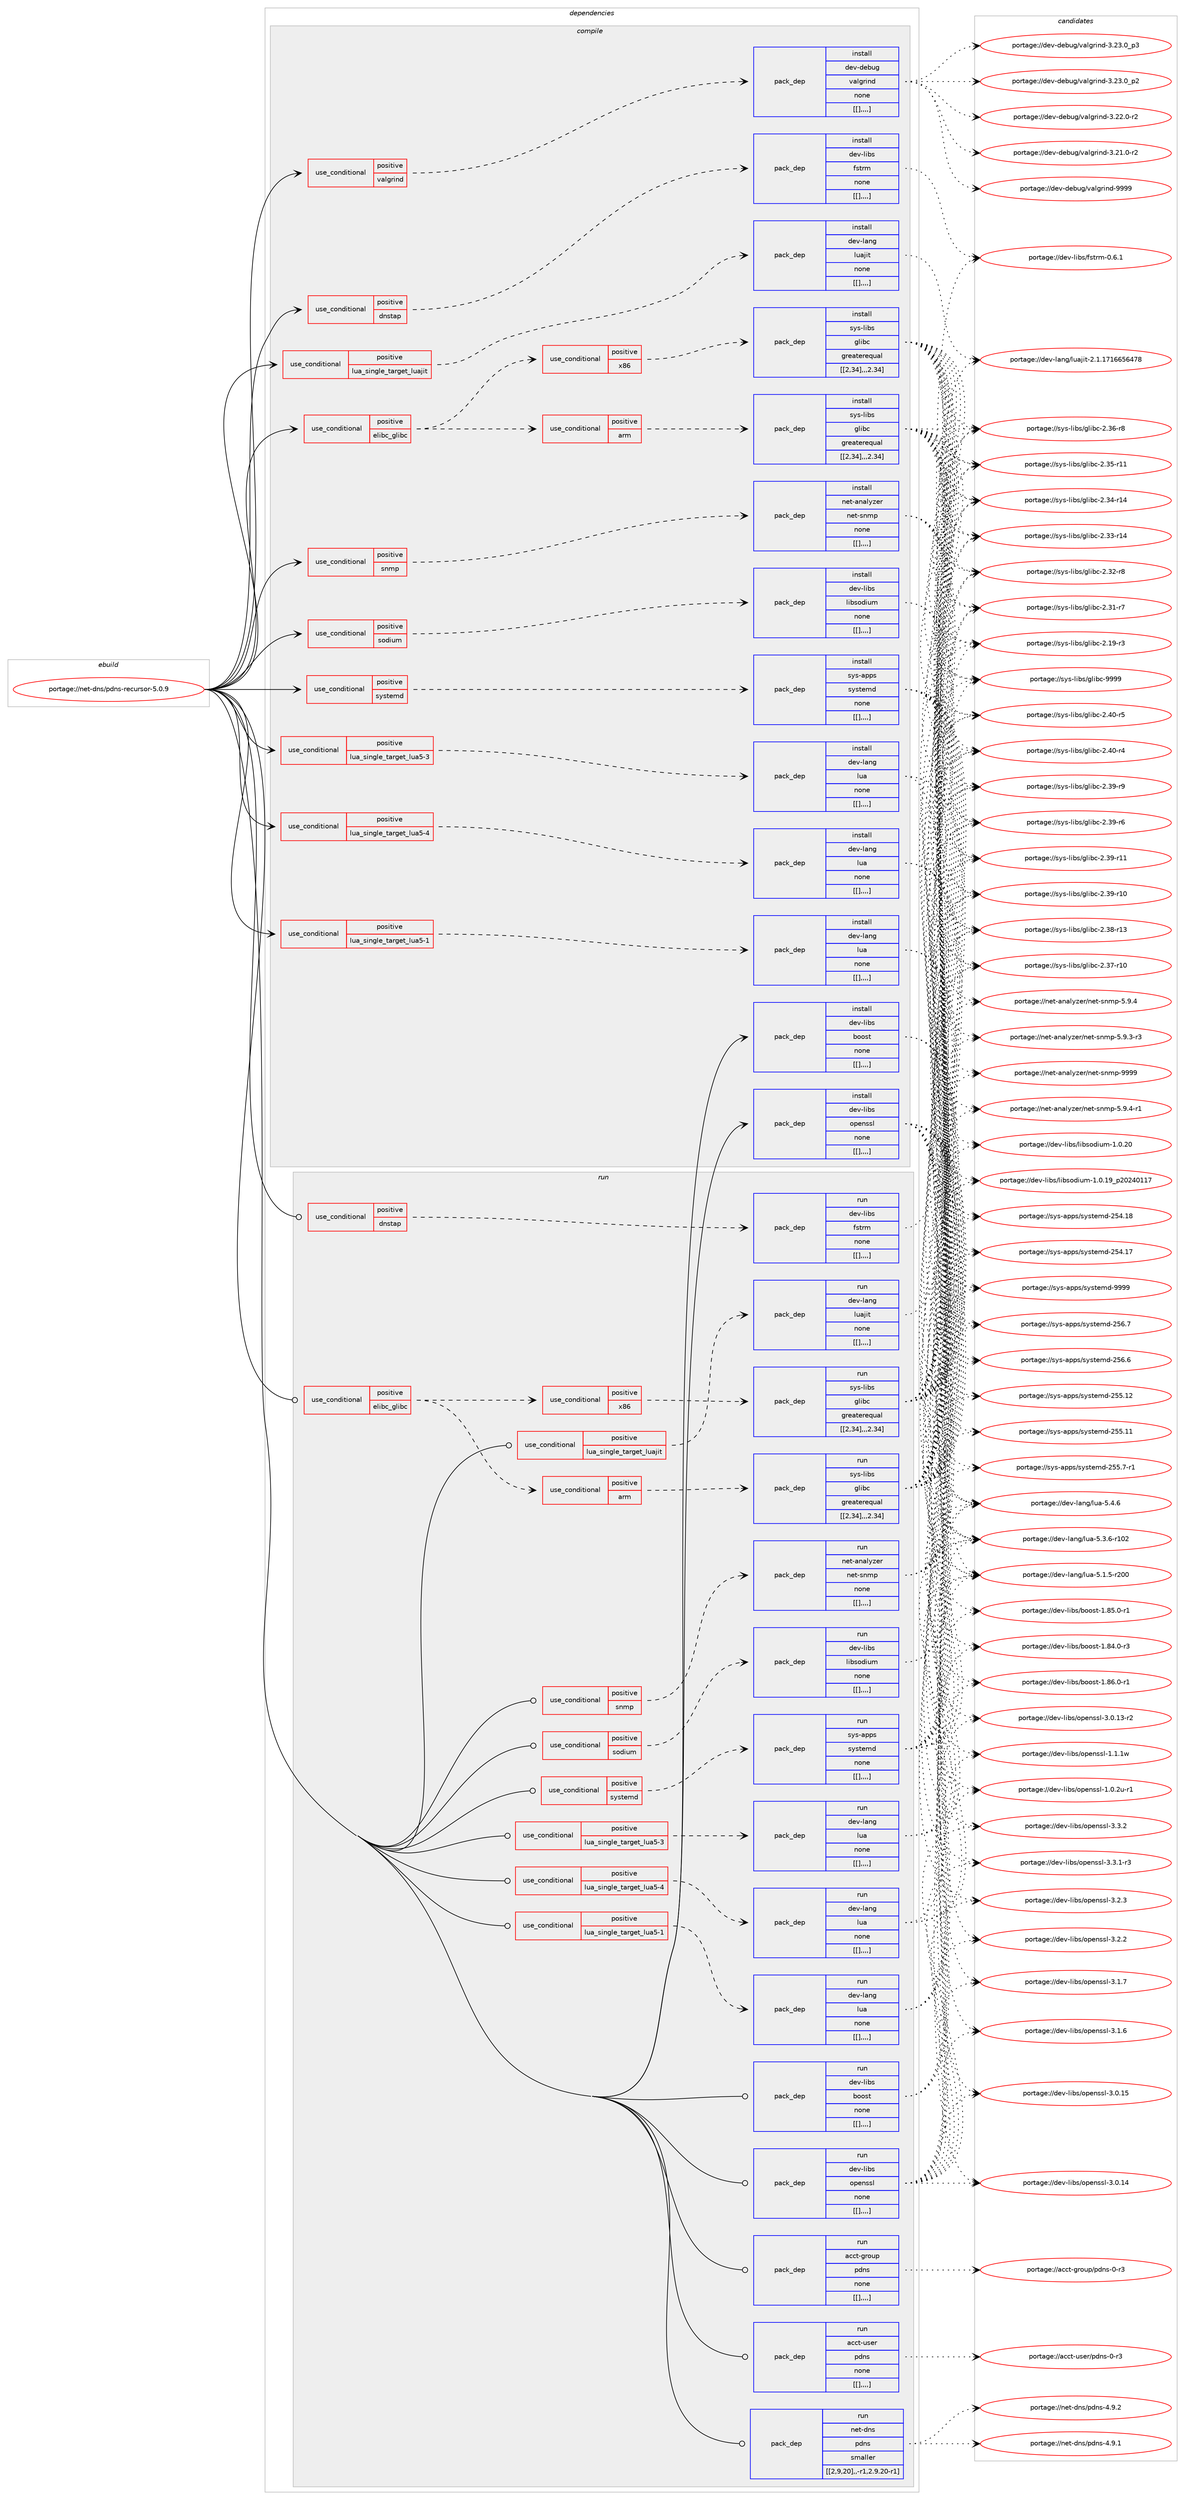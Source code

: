 digraph prolog {

# *************
# Graph options
# *************

newrank=true;
concentrate=true;
compound=true;
graph [rankdir=LR,fontname=Helvetica,fontsize=10,ranksep=1.5];#, ranksep=2.5, nodesep=0.2];
edge  [arrowhead=vee];
node  [fontname=Helvetica,fontsize=10];

# **********
# The ebuild
# **********

subgraph cluster_leftcol {
color=gray;
label=<<i>ebuild</i>>;
id [label="portage://net-dns/pdns-recursor-5.0.9", color=red, width=4, href="../net-dns/pdns-recursor-5.0.9.svg"];
}

# ****************
# The dependencies
# ****************

subgraph cluster_midcol {
color=gray;
label=<<i>dependencies</i>>;
subgraph cluster_compile {
fillcolor="#eeeeee";
style=filled;
label=<<i>compile</i>>;
subgraph cond96231 {
dependency369402 [label=<<TABLE BORDER="0" CELLBORDER="1" CELLSPACING="0" CELLPADDING="4"><TR><TD ROWSPAN="3" CELLPADDING="10">use_conditional</TD></TR><TR><TD>positive</TD></TR><TR><TD>dnstap</TD></TR></TABLE>>, shape=none, color=red];
subgraph pack270295 {
dependency369404 [label=<<TABLE BORDER="0" CELLBORDER="1" CELLSPACING="0" CELLPADDING="4" WIDTH="220"><TR><TD ROWSPAN="6" CELLPADDING="30">pack_dep</TD></TR><TR><TD WIDTH="110">install</TD></TR><TR><TD>dev-libs</TD></TR><TR><TD>fstrm</TD></TR><TR><TD>none</TD></TR><TR><TD>[[],,,,]</TD></TR></TABLE>>, shape=none, color=blue];
}
dependency369402:e -> dependency369404:w [weight=20,style="dashed",arrowhead="vee"];
}
id:e -> dependency369402:w [weight=20,style="solid",arrowhead="vee"];
subgraph cond96244 {
dependency369411 [label=<<TABLE BORDER="0" CELLBORDER="1" CELLSPACING="0" CELLPADDING="4"><TR><TD ROWSPAN="3" CELLPADDING="10">use_conditional</TD></TR><TR><TD>positive</TD></TR><TR><TD>elibc_glibc</TD></TR></TABLE>>, shape=none, color=red];
subgraph cond96245 {
dependency369415 [label=<<TABLE BORDER="0" CELLBORDER="1" CELLSPACING="0" CELLPADDING="4"><TR><TD ROWSPAN="3" CELLPADDING="10">use_conditional</TD></TR><TR><TD>positive</TD></TR><TR><TD>arm</TD></TR></TABLE>>, shape=none, color=red];
subgraph pack270330 {
dependency369469 [label=<<TABLE BORDER="0" CELLBORDER="1" CELLSPACING="0" CELLPADDING="4" WIDTH="220"><TR><TD ROWSPAN="6" CELLPADDING="30">pack_dep</TD></TR><TR><TD WIDTH="110">install</TD></TR><TR><TD>sys-libs</TD></TR><TR><TD>glibc</TD></TR><TR><TD>greaterequal</TD></TR><TR><TD>[[2,34],,,2.34]</TD></TR></TABLE>>, shape=none, color=blue];
}
dependency369415:e -> dependency369469:w [weight=20,style="dashed",arrowhead="vee"];
}
dependency369411:e -> dependency369415:w [weight=20,style="dashed",arrowhead="vee"];
subgraph cond96280 {
dependency369523 [label=<<TABLE BORDER="0" CELLBORDER="1" CELLSPACING="0" CELLPADDING="4"><TR><TD ROWSPAN="3" CELLPADDING="10">use_conditional</TD></TR><TR><TD>positive</TD></TR><TR><TD>x86</TD></TR></TABLE>>, shape=none, color=red];
subgraph pack270362 {
dependency369526 [label=<<TABLE BORDER="0" CELLBORDER="1" CELLSPACING="0" CELLPADDING="4" WIDTH="220"><TR><TD ROWSPAN="6" CELLPADDING="30">pack_dep</TD></TR><TR><TD WIDTH="110">install</TD></TR><TR><TD>sys-libs</TD></TR><TR><TD>glibc</TD></TR><TR><TD>greaterequal</TD></TR><TR><TD>[[2,34],,,2.34]</TD></TR></TABLE>>, shape=none, color=blue];
}
dependency369523:e -> dependency369526:w [weight=20,style="dashed",arrowhead="vee"];
}
dependency369411:e -> dependency369523:w [weight=20,style="dashed",arrowhead="vee"];
}
id:e -> dependency369411:w [weight=20,style="solid",arrowhead="vee"];
subgraph cond96295 {
dependency369535 [label=<<TABLE BORDER="0" CELLBORDER="1" CELLSPACING="0" CELLPADDING="4"><TR><TD ROWSPAN="3" CELLPADDING="10">use_conditional</TD></TR><TR><TD>positive</TD></TR><TR><TD>lua_single_target_lua5-1</TD></TR></TABLE>>, shape=none, color=red];
subgraph pack270384 {
dependency369607 [label=<<TABLE BORDER="0" CELLBORDER="1" CELLSPACING="0" CELLPADDING="4" WIDTH="220"><TR><TD ROWSPAN="6" CELLPADDING="30">pack_dep</TD></TR><TR><TD WIDTH="110">install</TD></TR><TR><TD>dev-lang</TD></TR><TR><TD>lua</TD></TR><TR><TD>none</TD></TR><TR><TD>[[],,,,]</TD></TR></TABLE>>, shape=none, color=blue];
}
dependency369535:e -> dependency369607:w [weight=20,style="dashed",arrowhead="vee"];
}
id:e -> dependency369535:w [weight=20,style="solid",arrowhead="vee"];
subgraph cond96322 {
dependency369616 [label=<<TABLE BORDER="0" CELLBORDER="1" CELLSPACING="0" CELLPADDING="4"><TR><TD ROWSPAN="3" CELLPADDING="10">use_conditional</TD></TR><TR><TD>positive</TD></TR><TR><TD>lua_single_target_lua5-3</TD></TR></TABLE>>, shape=none, color=red];
subgraph pack270455 {
dependency369731 [label=<<TABLE BORDER="0" CELLBORDER="1" CELLSPACING="0" CELLPADDING="4" WIDTH="220"><TR><TD ROWSPAN="6" CELLPADDING="30">pack_dep</TD></TR><TR><TD WIDTH="110">install</TD></TR><TR><TD>dev-lang</TD></TR><TR><TD>lua</TD></TR><TR><TD>none</TD></TR><TR><TD>[[],,,,]</TD></TR></TABLE>>, shape=none, color=blue];
}
dependency369616:e -> dependency369731:w [weight=20,style="dashed",arrowhead="vee"];
}
id:e -> dependency369616:w [weight=20,style="solid",arrowhead="vee"];
subgraph cond96371 {
dependency369806 [label=<<TABLE BORDER="0" CELLBORDER="1" CELLSPACING="0" CELLPADDING="4"><TR><TD ROWSPAN="3" CELLPADDING="10">use_conditional</TD></TR><TR><TD>positive</TD></TR><TR><TD>lua_single_target_lua5-4</TD></TR></TABLE>>, shape=none, color=red];
subgraph pack270632 {
dependency369984 [label=<<TABLE BORDER="0" CELLBORDER="1" CELLSPACING="0" CELLPADDING="4" WIDTH="220"><TR><TD ROWSPAN="6" CELLPADDING="30">pack_dep</TD></TR><TR><TD WIDTH="110">install</TD></TR><TR><TD>dev-lang</TD></TR><TR><TD>lua</TD></TR><TR><TD>none</TD></TR><TR><TD>[[],,,,]</TD></TR></TABLE>>, shape=none, color=blue];
}
dependency369806:e -> dependency369984:w [weight=20,style="dashed",arrowhead="vee"];
}
id:e -> dependency369806:w [weight=20,style="solid",arrowhead="vee"];
subgraph cond96473 {
dependency370059 [label=<<TABLE BORDER="0" CELLBORDER="1" CELLSPACING="0" CELLPADDING="4"><TR><TD ROWSPAN="3" CELLPADDING="10">use_conditional</TD></TR><TR><TD>positive</TD></TR><TR><TD>lua_single_target_luajit</TD></TR></TABLE>>, shape=none, color=red];
subgraph pack270689 {
dependency370085 [label=<<TABLE BORDER="0" CELLBORDER="1" CELLSPACING="0" CELLPADDING="4" WIDTH="220"><TR><TD ROWSPAN="6" CELLPADDING="30">pack_dep</TD></TR><TR><TD WIDTH="110">install</TD></TR><TR><TD>dev-lang</TD></TR><TR><TD>luajit</TD></TR><TR><TD>none</TD></TR><TR><TD>[[],,,,]</TD></TR></TABLE>>, shape=none, color=blue];
}
dependency370059:e -> dependency370085:w [weight=20,style="dashed",arrowhead="vee"];
}
id:e -> dependency370059:w [weight=20,style="solid",arrowhead="vee"];
subgraph cond96516 {
dependency370178 [label=<<TABLE BORDER="0" CELLBORDER="1" CELLSPACING="0" CELLPADDING="4"><TR><TD ROWSPAN="3" CELLPADDING="10">use_conditional</TD></TR><TR><TD>positive</TD></TR><TR><TD>snmp</TD></TR></TABLE>>, shape=none, color=red];
subgraph pack270816 {
dependency370290 [label=<<TABLE BORDER="0" CELLBORDER="1" CELLSPACING="0" CELLPADDING="4" WIDTH="220"><TR><TD ROWSPAN="6" CELLPADDING="30">pack_dep</TD></TR><TR><TD WIDTH="110">install</TD></TR><TR><TD>net-analyzer</TD></TR><TR><TD>net-snmp</TD></TR><TR><TD>none</TD></TR><TR><TD>[[],,,,]</TD></TR></TABLE>>, shape=none, color=blue];
}
dependency370178:e -> dependency370290:w [weight=20,style="dashed",arrowhead="vee"];
}
id:e -> dependency370178:w [weight=20,style="solid",arrowhead="vee"];
subgraph cond96609 {
dependency370318 [label=<<TABLE BORDER="0" CELLBORDER="1" CELLSPACING="0" CELLPADDING="4"><TR><TD ROWSPAN="3" CELLPADDING="10">use_conditional</TD></TR><TR><TD>positive</TD></TR><TR><TD>sodium</TD></TR></TABLE>>, shape=none, color=red];
subgraph pack270848 {
dependency370486 [label=<<TABLE BORDER="0" CELLBORDER="1" CELLSPACING="0" CELLPADDING="4" WIDTH="220"><TR><TD ROWSPAN="6" CELLPADDING="30">pack_dep</TD></TR><TR><TD WIDTH="110">install</TD></TR><TR><TD>dev-libs</TD></TR><TR><TD>libsodium</TD></TR><TR><TD>none</TD></TR><TR><TD>[[],,,,]</TD></TR></TABLE>>, shape=none, color=blue];
}
dependency370318:e -> dependency370486:w [weight=20,style="dashed",arrowhead="vee"];
}
id:e -> dependency370318:w [weight=20,style="solid",arrowhead="vee"];
subgraph cond96688 {
dependency370514 [label=<<TABLE BORDER="0" CELLBORDER="1" CELLSPACING="0" CELLPADDING="4"><TR><TD ROWSPAN="3" CELLPADDING="10">use_conditional</TD></TR><TR><TD>positive</TD></TR><TR><TD>systemd</TD></TR></TABLE>>, shape=none, color=red];
subgraph pack270957 {
dependency370564 [label=<<TABLE BORDER="0" CELLBORDER="1" CELLSPACING="0" CELLPADDING="4" WIDTH="220"><TR><TD ROWSPAN="6" CELLPADDING="30">pack_dep</TD></TR><TR><TD WIDTH="110">install</TD></TR><TR><TD>sys-apps</TD></TR><TR><TD>systemd</TD></TR><TR><TD>none</TD></TR><TR><TD>[[],,,,]</TD></TR></TABLE>>, shape=none, color=blue];
}
dependency370514:e -> dependency370564:w [weight=20,style="dashed",arrowhead="vee"];
}
id:e -> dependency370514:w [weight=20,style="solid",arrowhead="vee"];
subgraph cond96712 {
dependency370572 [label=<<TABLE BORDER="0" CELLBORDER="1" CELLSPACING="0" CELLPADDING="4"><TR><TD ROWSPAN="3" CELLPADDING="10">use_conditional</TD></TR><TR><TD>positive</TD></TR><TR><TD>valgrind</TD></TR></TABLE>>, shape=none, color=red];
subgraph pack270998 {
dependency370661 [label=<<TABLE BORDER="0" CELLBORDER="1" CELLSPACING="0" CELLPADDING="4" WIDTH="220"><TR><TD ROWSPAN="6" CELLPADDING="30">pack_dep</TD></TR><TR><TD WIDTH="110">install</TD></TR><TR><TD>dev-debug</TD></TR><TR><TD>valgrind</TD></TR><TR><TD>none</TD></TR><TR><TD>[[],,,,]</TD></TR></TABLE>>, shape=none, color=blue];
}
dependency370572:e -> dependency370661:w [weight=20,style="dashed",arrowhead="vee"];
}
id:e -> dependency370572:w [weight=20,style="solid",arrowhead="vee"];
subgraph pack271049 {
dependency370823 [label=<<TABLE BORDER="0" CELLBORDER="1" CELLSPACING="0" CELLPADDING="4" WIDTH="220"><TR><TD ROWSPAN="6" CELLPADDING="30">pack_dep</TD></TR><TR><TD WIDTH="110">install</TD></TR><TR><TD>dev-libs</TD></TR><TR><TD>boost</TD></TR><TR><TD>none</TD></TR><TR><TD>[[],,,,]</TD></TR></TABLE>>, shape=none, color=blue];
}
id:e -> dependency370823:w [weight=20,style="solid",arrowhead="vee"];
subgraph pack271134 {
dependency370871 [label=<<TABLE BORDER="0" CELLBORDER="1" CELLSPACING="0" CELLPADDING="4" WIDTH="220"><TR><TD ROWSPAN="6" CELLPADDING="30">pack_dep</TD></TR><TR><TD WIDTH="110">install</TD></TR><TR><TD>dev-libs</TD></TR><TR><TD>openssl</TD></TR><TR><TD>none</TD></TR><TR><TD>[[],,,,]</TD></TR></TABLE>>, shape=none, color=blue];
}
id:e -> dependency370871:w [weight=20,style="solid",arrowhead="vee"];
}
subgraph cluster_compileandrun {
fillcolor="#eeeeee";
style=filled;
label=<<i>compile and run</i>>;
}
subgraph cluster_run {
fillcolor="#eeeeee";
style=filled;
label=<<i>run</i>>;
subgraph cond96871 {
dependency370980 [label=<<TABLE BORDER="0" CELLBORDER="1" CELLSPACING="0" CELLPADDING="4"><TR><TD ROWSPAN="3" CELLPADDING="10">use_conditional</TD></TR><TR><TD>positive</TD></TR><TR><TD>dnstap</TD></TR></TABLE>>, shape=none, color=red];
subgraph pack271222 {
dependency370996 [label=<<TABLE BORDER="0" CELLBORDER="1" CELLSPACING="0" CELLPADDING="4" WIDTH="220"><TR><TD ROWSPAN="6" CELLPADDING="30">pack_dep</TD></TR><TR><TD WIDTH="110">run</TD></TR><TR><TD>dev-libs</TD></TR><TR><TD>fstrm</TD></TR><TR><TD>none</TD></TR><TR><TD>[[],,,,]</TD></TR></TABLE>>, shape=none, color=blue];
}
dependency370980:e -> dependency370996:w [weight=20,style="dashed",arrowhead="vee"];
}
id:e -> dependency370980:w [weight=20,style="solid",arrowhead="odot"];
subgraph cond96903 {
dependency371060 [label=<<TABLE BORDER="0" CELLBORDER="1" CELLSPACING="0" CELLPADDING="4"><TR><TD ROWSPAN="3" CELLPADDING="10">use_conditional</TD></TR><TR><TD>positive</TD></TR><TR><TD>elibc_glibc</TD></TR></TABLE>>, shape=none, color=red];
subgraph cond96904 {
dependency371064 [label=<<TABLE BORDER="0" CELLBORDER="1" CELLSPACING="0" CELLPADDING="4"><TR><TD ROWSPAN="3" CELLPADDING="10">use_conditional</TD></TR><TR><TD>positive</TD></TR><TR><TD>arm</TD></TR></TABLE>>, shape=none, color=red];
subgraph pack271294 {
dependency371100 [label=<<TABLE BORDER="0" CELLBORDER="1" CELLSPACING="0" CELLPADDING="4" WIDTH="220"><TR><TD ROWSPAN="6" CELLPADDING="30">pack_dep</TD></TR><TR><TD WIDTH="110">run</TD></TR><TR><TD>sys-libs</TD></TR><TR><TD>glibc</TD></TR><TR><TD>greaterequal</TD></TR><TR><TD>[[2,34],,,2.34]</TD></TR></TABLE>>, shape=none, color=blue];
}
dependency371064:e -> dependency371100:w [weight=20,style="dashed",arrowhead="vee"];
}
dependency371060:e -> dependency371064:w [weight=20,style="dashed",arrowhead="vee"];
subgraph cond96923 {
dependency371111 [label=<<TABLE BORDER="0" CELLBORDER="1" CELLSPACING="0" CELLPADDING="4"><TR><TD ROWSPAN="3" CELLPADDING="10">use_conditional</TD></TR><TR><TD>positive</TD></TR><TR><TD>x86</TD></TR></TABLE>>, shape=none, color=red];
subgraph pack271305 {
dependency371112 [label=<<TABLE BORDER="0" CELLBORDER="1" CELLSPACING="0" CELLPADDING="4" WIDTH="220"><TR><TD ROWSPAN="6" CELLPADDING="30">pack_dep</TD></TR><TR><TD WIDTH="110">run</TD></TR><TR><TD>sys-libs</TD></TR><TR><TD>glibc</TD></TR><TR><TD>greaterequal</TD></TR><TR><TD>[[2,34],,,2.34]</TD></TR></TABLE>>, shape=none, color=blue];
}
dependency371111:e -> dependency371112:w [weight=20,style="dashed",arrowhead="vee"];
}
dependency371060:e -> dependency371111:w [weight=20,style="dashed",arrowhead="vee"];
}
id:e -> dependency371060:w [weight=20,style="solid",arrowhead="odot"];
subgraph cond96933 {
dependency371193 [label=<<TABLE BORDER="0" CELLBORDER="1" CELLSPACING="0" CELLPADDING="4"><TR><TD ROWSPAN="3" CELLPADDING="10">use_conditional</TD></TR><TR><TD>positive</TD></TR><TR><TD>lua_single_target_lua5-1</TD></TR></TABLE>>, shape=none, color=red];
subgraph pack271453 {
dependency371335 [label=<<TABLE BORDER="0" CELLBORDER="1" CELLSPACING="0" CELLPADDING="4" WIDTH="220"><TR><TD ROWSPAN="6" CELLPADDING="30">pack_dep</TD></TR><TR><TD WIDTH="110">run</TD></TR><TR><TD>dev-lang</TD></TR><TR><TD>lua</TD></TR><TR><TD>none</TD></TR><TR><TD>[[],,,,]</TD></TR></TABLE>>, shape=none, color=blue];
}
dependency371193:e -> dependency371335:w [weight=20,style="dashed",arrowhead="vee"];
}
id:e -> dependency371193:w [weight=20,style="solid",arrowhead="odot"];
subgraph cond97006 {
dependency371361 [label=<<TABLE BORDER="0" CELLBORDER="1" CELLSPACING="0" CELLPADDING="4"><TR><TD ROWSPAN="3" CELLPADDING="10">use_conditional</TD></TR><TR><TD>positive</TD></TR><TR><TD>lua_single_target_lua5-3</TD></TR></TABLE>>, shape=none, color=red];
subgraph pack271489 {
dependency371431 [label=<<TABLE BORDER="0" CELLBORDER="1" CELLSPACING="0" CELLPADDING="4" WIDTH="220"><TR><TD ROWSPAN="6" CELLPADDING="30">pack_dep</TD></TR><TR><TD WIDTH="110">run</TD></TR><TR><TD>dev-lang</TD></TR><TR><TD>lua</TD></TR><TR><TD>none</TD></TR><TR><TD>[[],,,,]</TD></TR></TABLE>>, shape=none, color=blue];
}
dependency371361:e -> dependency371431:w [weight=20,style="dashed",arrowhead="vee"];
}
id:e -> dependency371361:w [weight=20,style="solid",arrowhead="odot"];
subgraph cond97031 {
dependency371486 [label=<<TABLE BORDER="0" CELLBORDER="1" CELLSPACING="0" CELLPADDING="4"><TR><TD ROWSPAN="3" CELLPADDING="10">use_conditional</TD></TR><TR><TD>positive</TD></TR><TR><TD>lua_single_target_lua5-4</TD></TR></TABLE>>, shape=none, color=red];
subgraph pack271560 {
dependency371498 [label=<<TABLE BORDER="0" CELLBORDER="1" CELLSPACING="0" CELLPADDING="4" WIDTH="220"><TR><TD ROWSPAN="6" CELLPADDING="30">pack_dep</TD></TR><TR><TD WIDTH="110">run</TD></TR><TR><TD>dev-lang</TD></TR><TR><TD>lua</TD></TR><TR><TD>none</TD></TR><TR><TD>[[],,,,]</TD></TR></TABLE>>, shape=none, color=blue];
}
dependency371486:e -> dependency371498:w [weight=20,style="dashed",arrowhead="vee"];
}
id:e -> dependency371486:w [weight=20,style="solid",arrowhead="odot"];
subgraph cond97044 {
dependency371577 [label=<<TABLE BORDER="0" CELLBORDER="1" CELLSPACING="0" CELLPADDING="4"><TR><TD ROWSPAN="3" CELLPADDING="10">use_conditional</TD></TR><TR><TD>positive</TD></TR><TR><TD>lua_single_target_luajit</TD></TR></TABLE>>, shape=none, color=red];
subgraph pack271638 {
dependency371591 [label=<<TABLE BORDER="0" CELLBORDER="1" CELLSPACING="0" CELLPADDING="4" WIDTH="220"><TR><TD ROWSPAN="6" CELLPADDING="30">pack_dep</TD></TR><TR><TD WIDTH="110">run</TD></TR><TR><TD>dev-lang</TD></TR><TR><TD>luajit</TD></TR><TR><TD>none</TD></TR><TR><TD>[[],,,,]</TD></TR></TABLE>>, shape=none, color=blue];
}
dependency371577:e -> dependency371591:w [weight=20,style="dashed",arrowhead="vee"];
}
id:e -> dependency371577:w [weight=20,style="solid",arrowhead="odot"];
subgraph cond97068 {
dependency371598 [label=<<TABLE BORDER="0" CELLBORDER="1" CELLSPACING="0" CELLPADDING="4"><TR><TD ROWSPAN="3" CELLPADDING="10">use_conditional</TD></TR><TR><TD>positive</TD></TR><TR><TD>snmp</TD></TR></TABLE>>, shape=none, color=red];
subgraph pack271646 {
dependency371616 [label=<<TABLE BORDER="0" CELLBORDER="1" CELLSPACING="0" CELLPADDING="4" WIDTH="220"><TR><TD ROWSPAN="6" CELLPADDING="30">pack_dep</TD></TR><TR><TD WIDTH="110">run</TD></TR><TR><TD>net-analyzer</TD></TR><TR><TD>net-snmp</TD></TR><TR><TD>none</TD></TR><TR><TD>[[],,,,]</TD></TR></TABLE>>, shape=none, color=blue];
}
dependency371598:e -> dependency371616:w [weight=20,style="dashed",arrowhead="vee"];
}
id:e -> dependency371598:w [weight=20,style="solid",arrowhead="odot"];
subgraph cond97072 {
dependency371665 [label=<<TABLE BORDER="0" CELLBORDER="1" CELLSPACING="0" CELLPADDING="4"><TR><TD ROWSPAN="3" CELLPADDING="10">use_conditional</TD></TR><TR><TD>positive</TD></TR><TR><TD>sodium</TD></TR></TABLE>>, shape=none, color=red];
subgraph pack271700 {
dependency371721 [label=<<TABLE BORDER="0" CELLBORDER="1" CELLSPACING="0" CELLPADDING="4" WIDTH="220"><TR><TD ROWSPAN="6" CELLPADDING="30">pack_dep</TD></TR><TR><TD WIDTH="110">run</TD></TR><TR><TD>dev-libs</TD></TR><TR><TD>libsodium</TD></TR><TR><TD>none</TD></TR><TR><TD>[[],,,,]</TD></TR></TABLE>>, shape=none, color=blue];
}
dependency371665:e -> dependency371721:w [weight=20,style="dashed",arrowhead="vee"];
}
id:e -> dependency371665:w [weight=20,style="solid",arrowhead="odot"];
subgraph cond97117 {
dependency371750 [label=<<TABLE BORDER="0" CELLBORDER="1" CELLSPACING="0" CELLPADDING="4"><TR><TD ROWSPAN="3" CELLPADDING="10">use_conditional</TD></TR><TR><TD>positive</TD></TR><TR><TD>systemd</TD></TR></TABLE>>, shape=none, color=red];
subgraph pack271761 {
dependency371798 [label=<<TABLE BORDER="0" CELLBORDER="1" CELLSPACING="0" CELLPADDING="4" WIDTH="220"><TR><TD ROWSPAN="6" CELLPADDING="30">pack_dep</TD></TR><TR><TD WIDTH="110">run</TD></TR><TR><TD>sys-apps</TD></TR><TR><TD>systemd</TD></TR><TR><TD>none</TD></TR><TR><TD>[[],,,,]</TD></TR></TABLE>>, shape=none, color=blue];
}
dependency371750:e -> dependency371798:w [weight=20,style="dashed",arrowhead="vee"];
}
id:e -> dependency371750:w [weight=20,style="solid",arrowhead="odot"];
subgraph pack271775 {
dependency371839 [label=<<TABLE BORDER="0" CELLBORDER="1" CELLSPACING="0" CELLPADDING="4" WIDTH="220"><TR><TD ROWSPAN="6" CELLPADDING="30">pack_dep</TD></TR><TR><TD WIDTH="110">run</TD></TR><TR><TD>acct-group</TD></TR><TR><TD>pdns</TD></TR><TR><TD>none</TD></TR><TR><TD>[[],,,,]</TD></TR></TABLE>>, shape=none, color=blue];
}
id:e -> dependency371839:w [weight=20,style="solid",arrowhead="odot"];
subgraph pack271797 {
dependency371855 [label=<<TABLE BORDER="0" CELLBORDER="1" CELLSPACING="0" CELLPADDING="4" WIDTH="220"><TR><TD ROWSPAN="6" CELLPADDING="30">pack_dep</TD></TR><TR><TD WIDTH="110">run</TD></TR><TR><TD>acct-user</TD></TR><TR><TD>pdns</TD></TR><TR><TD>none</TD></TR><TR><TD>[[],,,,]</TD></TR></TABLE>>, shape=none, color=blue];
}
id:e -> dependency371855:w [weight=20,style="solid",arrowhead="odot"];
subgraph pack271806 {
dependency371860 [label=<<TABLE BORDER="0" CELLBORDER="1" CELLSPACING="0" CELLPADDING="4" WIDTH="220"><TR><TD ROWSPAN="6" CELLPADDING="30">pack_dep</TD></TR><TR><TD WIDTH="110">run</TD></TR><TR><TD>dev-libs</TD></TR><TR><TD>boost</TD></TR><TR><TD>none</TD></TR><TR><TD>[[],,,,]</TD></TR></TABLE>>, shape=none, color=blue];
}
id:e -> dependency371860:w [weight=20,style="solid",arrowhead="odot"];
subgraph pack271809 {
dependency371882 [label=<<TABLE BORDER="0" CELLBORDER="1" CELLSPACING="0" CELLPADDING="4" WIDTH="220"><TR><TD ROWSPAN="6" CELLPADDING="30">pack_dep</TD></TR><TR><TD WIDTH="110">run</TD></TR><TR><TD>dev-libs</TD></TR><TR><TD>openssl</TD></TR><TR><TD>none</TD></TR><TR><TD>[[],,,,]</TD></TR></TABLE>>, shape=none, color=blue];
}
id:e -> dependency371882:w [weight=20,style="solid",arrowhead="odot"];
subgraph pack271822 {
dependency371895 [label=<<TABLE BORDER="0" CELLBORDER="1" CELLSPACING="0" CELLPADDING="4" WIDTH="220"><TR><TD ROWSPAN="6" CELLPADDING="30">pack_dep</TD></TR><TR><TD WIDTH="110">run</TD></TR><TR><TD>net-dns</TD></TR><TR><TD>pdns</TD></TR><TR><TD>smaller</TD></TR><TR><TD>[[2,9,20],,-r1,2.9.20-r1]</TD></TR></TABLE>>, shape=none, color=blue];
}
id:e -> dependency371895:w [weight=20,style="solid",arrowhead="odot"];
}
}

# **************
# The candidates
# **************

subgraph cluster_choices {
rank=same;
color=gray;
label=<<i>candidates</i>>;

subgraph choice269785 {
color=black;
nodesep=1;
choice100101118451081059811547102115116114109454846544649 [label="portage://dev-libs/fstrm-0.6.1", color=red, width=4,href="../dev-libs/fstrm-0.6.1.svg"];
dependency369404:e -> choice100101118451081059811547102115116114109454846544649:w [style=dotted,weight="100"];
}
subgraph choice269789 {
color=black;
nodesep=1;
choice11512111545108105981154710310810598994557575757 [label="portage://sys-libs/glibc-9999", color=red, width=4,href="../sys-libs/glibc-9999.svg"];
choice115121115451081059811547103108105989945504652484511453 [label="portage://sys-libs/glibc-2.40-r5", color=red, width=4,href="../sys-libs/glibc-2.40-r5.svg"];
choice115121115451081059811547103108105989945504652484511452 [label="portage://sys-libs/glibc-2.40-r4", color=red, width=4,href="../sys-libs/glibc-2.40-r4.svg"];
choice115121115451081059811547103108105989945504651574511457 [label="portage://sys-libs/glibc-2.39-r9", color=red, width=4,href="../sys-libs/glibc-2.39-r9.svg"];
choice115121115451081059811547103108105989945504651574511454 [label="portage://sys-libs/glibc-2.39-r6", color=red, width=4,href="../sys-libs/glibc-2.39-r6.svg"];
choice11512111545108105981154710310810598994550465157451144949 [label="portage://sys-libs/glibc-2.39-r11", color=red, width=4,href="../sys-libs/glibc-2.39-r11.svg"];
choice11512111545108105981154710310810598994550465157451144948 [label="portage://sys-libs/glibc-2.39-r10", color=red, width=4,href="../sys-libs/glibc-2.39-r10.svg"];
choice11512111545108105981154710310810598994550465156451144951 [label="portage://sys-libs/glibc-2.38-r13", color=red, width=4,href="../sys-libs/glibc-2.38-r13.svg"];
choice11512111545108105981154710310810598994550465155451144948 [label="portage://sys-libs/glibc-2.37-r10", color=red, width=4,href="../sys-libs/glibc-2.37-r10.svg"];
choice115121115451081059811547103108105989945504651544511456 [label="portage://sys-libs/glibc-2.36-r8", color=red, width=4,href="../sys-libs/glibc-2.36-r8.svg"];
choice11512111545108105981154710310810598994550465153451144949 [label="portage://sys-libs/glibc-2.35-r11", color=red, width=4,href="../sys-libs/glibc-2.35-r11.svg"];
choice11512111545108105981154710310810598994550465152451144952 [label="portage://sys-libs/glibc-2.34-r14", color=red, width=4,href="../sys-libs/glibc-2.34-r14.svg"];
choice11512111545108105981154710310810598994550465151451144952 [label="portage://sys-libs/glibc-2.33-r14", color=red, width=4,href="../sys-libs/glibc-2.33-r14.svg"];
choice115121115451081059811547103108105989945504651504511456 [label="portage://sys-libs/glibc-2.32-r8", color=red, width=4,href="../sys-libs/glibc-2.32-r8.svg"];
choice115121115451081059811547103108105989945504651494511455 [label="portage://sys-libs/glibc-2.31-r7", color=red, width=4,href="../sys-libs/glibc-2.31-r7.svg"];
choice115121115451081059811547103108105989945504649574511451 [label="portage://sys-libs/glibc-2.19-r3", color=red, width=4,href="../sys-libs/glibc-2.19-r3.svg"];
dependency369469:e -> choice11512111545108105981154710310810598994557575757:w [style=dotted,weight="100"];
dependency369469:e -> choice115121115451081059811547103108105989945504652484511453:w [style=dotted,weight="100"];
dependency369469:e -> choice115121115451081059811547103108105989945504652484511452:w [style=dotted,weight="100"];
dependency369469:e -> choice115121115451081059811547103108105989945504651574511457:w [style=dotted,weight="100"];
dependency369469:e -> choice115121115451081059811547103108105989945504651574511454:w [style=dotted,weight="100"];
dependency369469:e -> choice11512111545108105981154710310810598994550465157451144949:w [style=dotted,weight="100"];
dependency369469:e -> choice11512111545108105981154710310810598994550465157451144948:w [style=dotted,weight="100"];
dependency369469:e -> choice11512111545108105981154710310810598994550465156451144951:w [style=dotted,weight="100"];
dependency369469:e -> choice11512111545108105981154710310810598994550465155451144948:w [style=dotted,weight="100"];
dependency369469:e -> choice115121115451081059811547103108105989945504651544511456:w [style=dotted,weight="100"];
dependency369469:e -> choice11512111545108105981154710310810598994550465153451144949:w [style=dotted,weight="100"];
dependency369469:e -> choice11512111545108105981154710310810598994550465152451144952:w [style=dotted,weight="100"];
dependency369469:e -> choice11512111545108105981154710310810598994550465151451144952:w [style=dotted,weight="100"];
dependency369469:e -> choice115121115451081059811547103108105989945504651504511456:w [style=dotted,weight="100"];
dependency369469:e -> choice115121115451081059811547103108105989945504651494511455:w [style=dotted,weight="100"];
dependency369469:e -> choice115121115451081059811547103108105989945504649574511451:w [style=dotted,weight="100"];
}
subgraph choice269816 {
color=black;
nodesep=1;
choice11512111545108105981154710310810598994557575757 [label="portage://sys-libs/glibc-9999", color=red, width=4,href="../sys-libs/glibc-9999.svg"];
choice115121115451081059811547103108105989945504652484511453 [label="portage://sys-libs/glibc-2.40-r5", color=red, width=4,href="../sys-libs/glibc-2.40-r5.svg"];
choice115121115451081059811547103108105989945504652484511452 [label="portage://sys-libs/glibc-2.40-r4", color=red, width=4,href="../sys-libs/glibc-2.40-r4.svg"];
choice115121115451081059811547103108105989945504651574511457 [label="portage://sys-libs/glibc-2.39-r9", color=red, width=4,href="../sys-libs/glibc-2.39-r9.svg"];
choice115121115451081059811547103108105989945504651574511454 [label="portage://sys-libs/glibc-2.39-r6", color=red, width=4,href="../sys-libs/glibc-2.39-r6.svg"];
choice11512111545108105981154710310810598994550465157451144949 [label="portage://sys-libs/glibc-2.39-r11", color=red, width=4,href="../sys-libs/glibc-2.39-r11.svg"];
choice11512111545108105981154710310810598994550465157451144948 [label="portage://sys-libs/glibc-2.39-r10", color=red, width=4,href="../sys-libs/glibc-2.39-r10.svg"];
choice11512111545108105981154710310810598994550465156451144951 [label="portage://sys-libs/glibc-2.38-r13", color=red, width=4,href="../sys-libs/glibc-2.38-r13.svg"];
choice11512111545108105981154710310810598994550465155451144948 [label="portage://sys-libs/glibc-2.37-r10", color=red, width=4,href="../sys-libs/glibc-2.37-r10.svg"];
choice115121115451081059811547103108105989945504651544511456 [label="portage://sys-libs/glibc-2.36-r8", color=red, width=4,href="../sys-libs/glibc-2.36-r8.svg"];
choice11512111545108105981154710310810598994550465153451144949 [label="portage://sys-libs/glibc-2.35-r11", color=red, width=4,href="../sys-libs/glibc-2.35-r11.svg"];
choice11512111545108105981154710310810598994550465152451144952 [label="portage://sys-libs/glibc-2.34-r14", color=red, width=4,href="../sys-libs/glibc-2.34-r14.svg"];
choice11512111545108105981154710310810598994550465151451144952 [label="portage://sys-libs/glibc-2.33-r14", color=red, width=4,href="../sys-libs/glibc-2.33-r14.svg"];
choice115121115451081059811547103108105989945504651504511456 [label="portage://sys-libs/glibc-2.32-r8", color=red, width=4,href="../sys-libs/glibc-2.32-r8.svg"];
choice115121115451081059811547103108105989945504651494511455 [label="portage://sys-libs/glibc-2.31-r7", color=red, width=4,href="../sys-libs/glibc-2.31-r7.svg"];
choice115121115451081059811547103108105989945504649574511451 [label="portage://sys-libs/glibc-2.19-r3", color=red, width=4,href="../sys-libs/glibc-2.19-r3.svg"];
dependency369526:e -> choice11512111545108105981154710310810598994557575757:w [style=dotted,weight="100"];
dependency369526:e -> choice115121115451081059811547103108105989945504652484511453:w [style=dotted,weight="100"];
dependency369526:e -> choice115121115451081059811547103108105989945504652484511452:w [style=dotted,weight="100"];
dependency369526:e -> choice115121115451081059811547103108105989945504651574511457:w [style=dotted,weight="100"];
dependency369526:e -> choice115121115451081059811547103108105989945504651574511454:w [style=dotted,weight="100"];
dependency369526:e -> choice11512111545108105981154710310810598994550465157451144949:w [style=dotted,weight="100"];
dependency369526:e -> choice11512111545108105981154710310810598994550465157451144948:w [style=dotted,weight="100"];
dependency369526:e -> choice11512111545108105981154710310810598994550465156451144951:w [style=dotted,weight="100"];
dependency369526:e -> choice11512111545108105981154710310810598994550465155451144948:w [style=dotted,weight="100"];
dependency369526:e -> choice115121115451081059811547103108105989945504651544511456:w [style=dotted,weight="100"];
dependency369526:e -> choice11512111545108105981154710310810598994550465153451144949:w [style=dotted,weight="100"];
dependency369526:e -> choice11512111545108105981154710310810598994550465152451144952:w [style=dotted,weight="100"];
dependency369526:e -> choice11512111545108105981154710310810598994550465151451144952:w [style=dotted,weight="100"];
dependency369526:e -> choice115121115451081059811547103108105989945504651504511456:w [style=dotted,weight="100"];
dependency369526:e -> choice115121115451081059811547103108105989945504651494511455:w [style=dotted,weight="100"];
dependency369526:e -> choice115121115451081059811547103108105989945504649574511451:w [style=dotted,weight="100"];
}
subgraph choice269848 {
color=black;
nodesep=1;
choice10010111845108971101034710811797455346524654 [label="portage://dev-lang/lua-5.4.6", color=red, width=4,href="../dev-lang/lua-5.4.6.svg"];
choice1001011184510897110103471081179745534651465445114494850 [label="portage://dev-lang/lua-5.3.6-r102", color=red, width=4,href="../dev-lang/lua-5.3.6-r102.svg"];
choice1001011184510897110103471081179745534649465345114504848 [label="portage://dev-lang/lua-5.1.5-r200", color=red, width=4,href="../dev-lang/lua-5.1.5-r200.svg"];
dependency369607:e -> choice10010111845108971101034710811797455346524654:w [style=dotted,weight="100"];
dependency369607:e -> choice1001011184510897110103471081179745534651465445114494850:w [style=dotted,weight="100"];
dependency369607:e -> choice1001011184510897110103471081179745534649465345114504848:w [style=dotted,weight="100"];
}
subgraph choice269854 {
color=black;
nodesep=1;
choice10010111845108971101034710811797455346524654 [label="portage://dev-lang/lua-5.4.6", color=red, width=4,href="../dev-lang/lua-5.4.6.svg"];
choice1001011184510897110103471081179745534651465445114494850 [label="portage://dev-lang/lua-5.3.6-r102", color=red, width=4,href="../dev-lang/lua-5.3.6-r102.svg"];
choice1001011184510897110103471081179745534649465345114504848 [label="portage://dev-lang/lua-5.1.5-r200", color=red, width=4,href="../dev-lang/lua-5.1.5-r200.svg"];
dependency369731:e -> choice10010111845108971101034710811797455346524654:w [style=dotted,weight="100"];
dependency369731:e -> choice1001011184510897110103471081179745534651465445114494850:w [style=dotted,weight="100"];
dependency369731:e -> choice1001011184510897110103471081179745534649465345114504848:w [style=dotted,weight="100"];
}
subgraph choice269882 {
color=black;
nodesep=1;
choice10010111845108971101034710811797455346524654 [label="portage://dev-lang/lua-5.4.6", color=red, width=4,href="../dev-lang/lua-5.4.6.svg"];
choice1001011184510897110103471081179745534651465445114494850 [label="portage://dev-lang/lua-5.3.6-r102", color=red, width=4,href="../dev-lang/lua-5.3.6-r102.svg"];
choice1001011184510897110103471081179745534649465345114504848 [label="portage://dev-lang/lua-5.1.5-r200", color=red, width=4,href="../dev-lang/lua-5.1.5-r200.svg"];
dependency369984:e -> choice10010111845108971101034710811797455346524654:w [style=dotted,weight="100"];
dependency369984:e -> choice1001011184510897110103471081179745534651465445114494850:w [style=dotted,weight="100"];
dependency369984:e -> choice1001011184510897110103471081179745534649465345114504848:w [style=dotted,weight="100"];
}
subgraph choice269914 {
color=black;
nodesep=1;
choice10010111845108971101034710811797106105116455046494649554954545354525556 [label="portage://dev-lang/luajit-2.1.1716656478", color=red, width=4,href="../dev-lang/luajit-2.1.1716656478.svg"];
dependency370085:e -> choice10010111845108971101034710811797106105116455046494649554954545354525556:w [style=dotted,weight="100"];
}
subgraph choice269932 {
color=black;
nodesep=1;
choice11010111645971109710812112210111447110101116451151101091124557575757 [label="portage://net-analyzer/net-snmp-9999", color=red, width=4,href="../net-analyzer/net-snmp-9999.svg"];
choice11010111645971109710812112210111447110101116451151101091124553465746524511449 [label="portage://net-analyzer/net-snmp-5.9.4-r1", color=red, width=4,href="../net-analyzer/net-snmp-5.9.4-r1.svg"];
choice1101011164597110971081211221011144711010111645115110109112455346574652 [label="portage://net-analyzer/net-snmp-5.9.4", color=red, width=4,href="../net-analyzer/net-snmp-5.9.4.svg"];
choice11010111645971109710812112210111447110101116451151101091124553465746514511451 [label="portage://net-analyzer/net-snmp-5.9.3-r3", color=red, width=4,href="../net-analyzer/net-snmp-5.9.3-r3.svg"];
dependency370290:e -> choice11010111645971109710812112210111447110101116451151101091124557575757:w [style=dotted,weight="100"];
dependency370290:e -> choice11010111645971109710812112210111447110101116451151101091124553465746524511449:w [style=dotted,weight="100"];
dependency370290:e -> choice1101011164597110971081211221011144711010111645115110109112455346574652:w [style=dotted,weight="100"];
dependency370290:e -> choice11010111645971109710812112210111447110101116451151101091124553465746514511451:w [style=dotted,weight="100"];
}
subgraph choice269943 {
color=black;
nodesep=1;
choice1001011184510810598115471081059811511110010511710945494648465048 [label="portage://dev-libs/libsodium-1.0.20", color=red, width=4,href="../dev-libs/libsodium-1.0.20.svg"];
choice1001011184510810598115471081059811511110010511710945494648464957951125048505248494955 [label="portage://dev-libs/libsodium-1.0.19_p20240117", color=red, width=4,href="../dev-libs/libsodium-1.0.19_p20240117.svg"];
dependency370486:e -> choice1001011184510810598115471081059811511110010511710945494648465048:w [style=dotted,weight="100"];
dependency370486:e -> choice1001011184510810598115471081059811511110010511710945494648464957951125048505248494955:w [style=dotted,weight="100"];
}
subgraph choice269947 {
color=black;
nodesep=1;
choice1151211154597112112115471151211151161011091004557575757 [label="portage://sys-apps/systemd-9999", color=red, width=4,href="../sys-apps/systemd-9999.svg"];
choice115121115459711211211547115121115116101109100455053544655 [label="portage://sys-apps/systemd-256.7", color=red, width=4,href="../sys-apps/systemd-256.7.svg"];
choice115121115459711211211547115121115116101109100455053544654 [label="portage://sys-apps/systemd-256.6", color=red, width=4,href="../sys-apps/systemd-256.6.svg"];
choice11512111545971121121154711512111511610110910045505353464950 [label="portage://sys-apps/systemd-255.12", color=red, width=4,href="../sys-apps/systemd-255.12.svg"];
choice11512111545971121121154711512111511610110910045505353464949 [label="portage://sys-apps/systemd-255.11", color=red, width=4,href="../sys-apps/systemd-255.11.svg"];
choice1151211154597112112115471151211151161011091004550535346554511449 [label="portage://sys-apps/systemd-255.7-r1", color=red, width=4,href="../sys-apps/systemd-255.7-r1.svg"];
choice11512111545971121121154711512111511610110910045505352464956 [label="portage://sys-apps/systemd-254.18", color=red, width=4,href="../sys-apps/systemd-254.18.svg"];
choice11512111545971121121154711512111511610110910045505352464955 [label="portage://sys-apps/systemd-254.17", color=red, width=4,href="../sys-apps/systemd-254.17.svg"];
dependency370564:e -> choice1151211154597112112115471151211151161011091004557575757:w [style=dotted,weight="100"];
dependency370564:e -> choice115121115459711211211547115121115116101109100455053544655:w [style=dotted,weight="100"];
dependency370564:e -> choice115121115459711211211547115121115116101109100455053544654:w [style=dotted,weight="100"];
dependency370564:e -> choice11512111545971121121154711512111511610110910045505353464950:w [style=dotted,weight="100"];
dependency370564:e -> choice11512111545971121121154711512111511610110910045505353464949:w [style=dotted,weight="100"];
dependency370564:e -> choice1151211154597112112115471151211151161011091004550535346554511449:w [style=dotted,weight="100"];
dependency370564:e -> choice11512111545971121121154711512111511610110910045505352464956:w [style=dotted,weight="100"];
dependency370564:e -> choice11512111545971121121154711512111511610110910045505352464955:w [style=dotted,weight="100"];
}
subgraph choice269958 {
color=black;
nodesep=1;
choice100101118451001019811710347118971081031141051101004557575757 [label="portage://dev-debug/valgrind-9999", color=red, width=4,href="../dev-debug/valgrind-9999.svg"];
choice10010111845100101981171034711897108103114105110100455146505146489511251 [label="portage://dev-debug/valgrind-3.23.0_p3", color=red, width=4,href="../dev-debug/valgrind-3.23.0_p3.svg"];
choice10010111845100101981171034711897108103114105110100455146505146489511250 [label="portage://dev-debug/valgrind-3.23.0_p2", color=red, width=4,href="../dev-debug/valgrind-3.23.0_p2.svg"];
choice10010111845100101981171034711897108103114105110100455146505046484511450 [label="portage://dev-debug/valgrind-3.22.0-r2", color=red, width=4,href="../dev-debug/valgrind-3.22.0-r2.svg"];
choice10010111845100101981171034711897108103114105110100455146504946484511450 [label="portage://dev-debug/valgrind-3.21.0-r2", color=red, width=4,href="../dev-debug/valgrind-3.21.0-r2.svg"];
dependency370661:e -> choice100101118451001019811710347118971081031141051101004557575757:w [style=dotted,weight="100"];
dependency370661:e -> choice10010111845100101981171034711897108103114105110100455146505146489511251:w [style=dotted,weight="100"];
dependency370661:e -> choice10010111845100101981171034711897108103114105110100455146505146489511250:w [style=dotted,weight="100"];
dependency370661:e -> choice10010111845100101981171034711897108103114105110100455146505046484511450:w [style=dotted,weight="100"];
dependency370661:e -> choice10010111845100101981171034711897108103114105110100455146504946484511450:w [style=dotted,weight="100"];
}
subgraph choice269964 {
color=black;
nodesep=1;
choice10010111845108105981154798111111115116454946565446484511449 [label="portage://dev-libs/boost-1.86.0-r1", color=red, width=4,href="../dev-libs/boost-1.86.0-r1.svg"];
choice10010111845108105981154798111111115116454946565346484511449 [label="portage://dev-libs/boost-1.85.0-r1", color=red, width=4,href="../dev-libs/boost-1.85.0-r1.svg"];
choice10010111845108105981154798111111115116454946565246484511451 [label="portage://dev-libs/boost-1.84.0-r3", color=red, width=4,href="../dev-libs/boost-1.84.0-r3.svg"];
dependency370823:e -> choice10010111845108105981154798111111115116454946565446484511449:w [style=dotted,weight="100"];
dependency370823:e -> choice10010111845108105981154798111111115116454946565346484511449:w [style=dotted,weight="100"];
dependency370823:e -> choice10010111845108105981154798111111115116454946565246484511451:w [style=dotted,weight="100"];
}
subgraph choice269992 {
color=black;
nodesep=1;
choice100101118451081059811547111112101110115115108455146514650 [label="portage://dev-libs/openssl-3.3.2", color=red, width=4,href="../dev-libs/openssl-3.3.2.svg"];
choice1001011184510810598115471111121011101151151084551465146494511451 [label="portage://dev-libs/openssl-3.3.1-r3", color=red, width=4,href="../dev-libs/openssl-3.3.1-r3.svg"];
choice100101118451081059811547111112101110115115108455146504651 [label="portage://dev-libs/openssl-3.2.3", color=red, width=4,href="../dev-libs/openssl-3.2.3.svg"];
choice100101118451081059811547111112101110115115108455146504650 [label="portage://dev-libs/openssl-3.2.2", color=red, width=4,href="../dev-libs/openssl-3.2.2.svg"];
choice100101118451081059811547111112101110115115108455146494655 [label="portage://dev-libs/openssl-3.1.7", color=red, width=4,href="../dev-libs/openssl-3.1.7.svg"];
choice100101118451081059811547111112101110115115108455146494654 [label="portage://dev-libs/openssl-3.1.6", color=red, width=4,href="../dev-libs/openssl-3.1.6.svg"];
choice10010111845108105981154711111210111011511510845514648464953 [label="portage://dev-libs/openssl-3.0.15", color=red, width=4,href="../dev-libs/openssl-3.0.15.svg"];
choice10010111845108105981154711111210111011511510845514648464952 [label="portage://dev-libs/openssl-3.0.14", color=red, width=4,href="../dev-libs/openssl-3.0.14.svg"];
choice100101118451081059811547111112101110115115108455146484649514511450 [label="portage://dev-libs/openssl-3.0.13-r2", color=red, width=4,href="../dev-libs/openssl-3.0.13-r2.svg"];
choice100101118451081059811547111112101110115115108454946494649119 [label="portage://dev-libs/openssl-1.1.1w", color=red, width=4,href="../dev-libs/openssl-1.1.1w.svg"];
choice1001011184510810598115471111121011101151151084549464846501174511449 [label="portage://dev-libs/openssl-1.0.2u-r1", color=red, width=4,href="../dev-libs/openssl-1.0.2u-r1.svg"];
dependency370871:e -> choice100101118451081059811547111112101110115115108455146514650:w [style=dotted,weight="100"];
dependency370871:e -> choice1001011184510810598115471111121011101151151084551465146494511451:w [style=dotted,weight="100"];
dependency370871:e -> choice100101118451081059811547111112101110115115108455146504651:w [style=dotted,weight="100"];
dependency370871:e -> choice100101118451081059811547111112101110115115108455146504650:w [style=dotted,weight="100"];
dependency370871:e -> choice100101118451081059811547111112101110115115108455146494655:w [style=dotted,weight="100"];
dependency370871:e -> choice100101118451081059811547111112101110115115108455146494654:w [style=dotted,weight="100"];
dependency370871:e -> choice10010111845108105981154711111210111011511510845514648464953:w [style=dotted,weight="100"];
dependency370871:e -> choice10010111845108105981154711111210111011511510845514648464952:w [style=dotted,weight="100"];
dependency370871:e -> choice100101118451081059811547111112101110115115108455146484649514511450:w [style=dotted,weight="100"];
dependency370871:e -> choice100101118451081059811547111112101110115115108454946494649119:w [style=dotted,weight="100"];
dependency370871:e -> choice1001011184510810598115471111121011101151151084549464846501174511449:w [style=dotted,weight="100"];
}
subgraph choice270011 {
color=black;
nodesep=1;
choice100101118451081059811547102115116114109454846544649 [label="portage://dev-libs/fstrm-0.6.1", color=red, width=4,href="../dev-libs/fstrm-0.6.1.svg"];
dependency370996:e -> choice100101118451081059811547102115116114109454846544649:w [style=dotted,weight="100"];
}
subgraph choice270062 {
color=black;
nodesep=1;
choice11512111545108105981154710310810598994557575757 [label="portage://sys-libs/glibc-9999", color=red, width=4,href="../sys-libs/glibc-9999.svg"];
choice115121115451081059811547103108105989945504652484511453 [label="portage://sys-libs/glibc-2.40-r5", color=red, width=4,href="../sys-libs/glibc-2.40-r5.svg"];
choice115121115451081059811547103108105989945504652484511452 [label="portage://sys-libs/glibc-2.40-r4", color=red, width=4,href="../sys-libs/glibc-2.40-r4.svg"];
choice115121115451081059811547103108105989945504651574511457 [label="portage://sys-libs/glibc-2.39-r9", color=red, width=4,href="../sys-libs/glibc-2.39-r9.svg"];
choice115121115451081059811547103108105989945504651574511454 [label="portage://sys-libs/glibc-2.39-r6", color=red, width=4,href="../sys-libs/glibc-2.39-r6.svg"];
choice11512111545108105981154710310810598994550465157451144949 [label="portage://sys-libs/glibc-2.39-r11", color=red, width=4,href="../sys-libs/glibc-2.39-r11.svg"];
choice11512111545108105981154710310810598994550465157451144948 [label="portage://sys-libs/glibc-2.39-r10", color=red, width=4,href="../sys-libs/glibc-2.39-r10.svg"];
choice11512111545108105981154710310810598994550465156451144951 [label="portage://sys-libs/glibc-2.38-r13", color=red, width=4,href="../sys-libs/glibc-2.38-r13.svg"];
choice11512111545108105981154710310810598994550465155451144948 [label="portage://sys-libs/glibc-2.37-r10", color=red, width=4,href="../sys-libs/glibc-2.37-r10.svg"];
choice115121115451081059811547103108105989945504651544511456 [label="portage://sys-libs/glibc-2.36-r8", color=red, width=4,href="../sys-libs/glibc-2.36-r8.svg"];
choice11512111545108105981154710310810598994550465153451144949 [label="portage://sys-libs/glibc-2.35-r11", color=red, width=4,href="../sys-libs/glibc-2.35-r11.svg"];
choice11512111545108105981154710310810598994550465152451144952 [label="portage://sys-libs/glibc-2.34-r14", color=red, width=4,href="../sys-libs/glibc-2.34-r14.svg"];
choice11512111545108105981154710310810598994550465151451144952 [label="portage://sys-libs/glibc-2.33-r14", color=red, width=4,href="../sys-libs/glibc-2.33-r14.svg"];
choice115121115451081059811547103108105989945504651504511456 [label="portage://sys-libs/glibc-2.32-r8", color=red, width=4,href="../sys-libs/glibc-2.32-r8.svg"];
choice115121115451081059811547103108105989945504651494511455 [label="portage://sys-libs/glibc-2.31-r7", color=red, width=4,href="../sys-libs/glibc-2.31-r7.svg"];
choice115121115451081059811547103108105989945504649574511451 [label="portage://sys-libs/glibc-2.19-r3", color=red, width=4,href="../sys-libs/glibc-2.19-r3.svg"];
dependency371100:e -> choice11512111545108105981154710310810598994557575757:w [style=dotted,weight="100"];
dependency371100:e -> choice115121115451081059811547103108105989945504652484511453:w [style=dotted,weight="100"];
dependency371100:e -> choice115121115451081059811547103108105989945504652484511452:w [style=dotted,weight="100"];
dependency371100:e -> choice115121115451081059811547103108105989945504651574511457:w [style=dotted,weight="100"];
dependency371100:e -> choice115121115451081059811547103108105989945504651574511454:w [style=dotted,weight="100"];
dependency371100:e -> choice11512111545108105981154710310810598994550465157451144949:w [style=dotted,weight="100"];
dependency371100:e -> choice11512111545108105981154710310810598994550465157451144948:w [style=dotted,weight="100"];
dependency371100:e -> choice11512111545108105981154710310810598994550465156451144951:w [style=dotted,weight="100"];
dependency371100:e -> choice11512111545108105981154710310810598994550465155451144948:w [style=dotted,weight="100"];
dependency371100:e -> choice115121115451081059811547103108105989945504651544511456:w [style=dotted,weight="100"];
dependency371100:e -> choice11512111545108105981154710310810598994550465153451144949:w [style=dotted,weight="100"];
dependency371100:e -> choice11512111545108105981154710310810598994550465152451144952:w [style=dotted,weight="100"];
dependency371100:e -> choice11512111545108105981154710310810598994550465151451144952:w [style=dotted,weight="100"];
dependency371100:e -> choice115121115451081059811547103108105989945504651504511456:w [style=dotted,weight="100"];
dependency371100:e -> choice115121115451081059811547103108105989945504651494511455:w [style=dotted,weight="100"];
dependency371100:e -> choice115121115451081059811547103108105989945504649574511451:w [style=dotted,weight="100"];
}
subgraph choice270088 {
color=black;
nodesep=1;
choice11512111545108105981154710310810598994557575757 [label="portage://sys-libs/glibc-9999", color=red, width=4,href="../sys-libs/glibc-9999.svg"];
choice115121115451081059811547103108105989945504652484511453 [label="portage://sys-libs/glibc-2.40-r5", color=red, width=4,href="../sys-libs/glibc-2.40-r5.svg"];
choice115121115451081059811547103108105989945504652484511452 [label="portage://sys-libs/glibc-2.40-r4", color=red, width=4,href="../sys-libs/glibc-2.40-r4.svg"];
choice115121115451081059811547103108105989945504651574511457 [label="portage://sys-libs/glibc-2.39-r9", color=red, width=4,href="../sys-libs/glibc-2.39-r9.svg"];
choice115121115451081059811547103108105989945504651574511454 [label="portage://sys-libs/glibc-2.39-r6", color=red, width=4,href="../sys-libs/glibc-2.39-r6.svg"];
choice11512111545108105981154710310810598994550465157451144949 [label="portage://sys-libs/glibc-2.39-r11", color=red, width=4,href="../sys-libs/glibc-2.39-r11.svg"];
choice11512111545108105981154710310810598994550465157451144948 [label="portage://sys-libs/glibc-2.39-r10", color=red, width=4,href="../sys-libs/glibc-2.39-r10.svg"];
choice11512111545108105981154710310810598994550465156451144951 [label="portage://sys-libs/glibc-2.38-r13", color=red, width=4,href="../sys-libs/glibc-2.38-r13.svg"];
choice11512111545108105981154710310810598994550465155451144948 [label="portage://sys-libs/glibc-2.37-r10", color=red, width=4,href="../sys-libs/glibc-2.37-r10.svg"];
choice115121115451081059811547103108105989945504651544511456 [label="portage://sys-libs/glibc-2.36-r8", color=red, width=4,href="../sys-libs/glibc-2.36-r8.svg"];
choice11512111545108105981154710310810598994550465153451144949 [label="portage://sys-libs/glibc-2.35-r11", color=red, width=4,href="../sys-libs/glibc-2.35-r11.svg"];
choice11512111545108105981154710310810598994550465152451144952 [label="portage://sys-libs/glibc-2.34-r14", color=red, width=4,href="../sys-libs/glibc-2.34-r14.svg"];
choice11512111545108105981154710310810598994550465151451144952 [label="portage://sys-libs/glibc-2.33-r14", color=red, width=4,href="../sys-libs/glibc-2.33-r14.svg"];
choice115121115451081059811547103108105989945504651504511456 [label="portage://sys-libs/glibc-2.32-r8", color=red, width=4,href="../sys-libs/glibc-2.32-r8.svg"];
choice115121115451081059811547103108105989945504651494511455 [label="portage://sys-libs/glibc-2.31-r7", color=red, width=4,href="../sys-libs/glibc-2.31-r7.svg"];
choice115121115451081059811547103108105989945504649574511451 [label="portage://sys-libs/glibc-2.19-r3", color=red, width=4,href="../sys-libs/glibc-2.19-r3.svg"];
dependency371112:e -> choice11512111545108105981154710310810598994557575757:w [style=dotted,weight="100"];
dependency371112:e -> choice115121115451081059811547103108105989945504652484511453:w [style=dotted,weight="100"];
dependency371112:e -> choice115121115451081059811547103108105989945504652484511452:w [style=dotted,weight="100"];
dependency371112:e -> choice115121115451081059811547103108105989945504651574511457:w [style=dotted,weight="100"];
dependency371112:e -> choice115121115451081059811547103108105989945504651574511454:w [style=dotted,weight="100"];
dependency371112:e -> choice11512111545108105981154710310810598994550465157451144949:w [style=dotted,weight="100"];
dependency371112:e -> choice11512111545108105981154710310810598994550465157451144948:w [style=dotted,weight="100"];
dependency371112:e -> choice11512111545108105981154710310810598994550465156451144951:w [style=dotted,weight="100"];
dependency371112:e -> choice11512111545108105981154710310810598994550465155451144948:w [style=dotted,weight="100"];
dependency371112:e -> choice115121115451081059811547103108105989945504651544511456:w [style=dotted,weight="100"];
dependency371112:e -> choice11512111545108105981154710310810598994550465153451144949:w [style=dotted,weight="100"];
dependency371112:e -> choice11512111545108105981154710310810598994550465152451144952:w [style=dotted,weight="100"];
dependency371112:e -> choice11512111545108105981154710310810598994550465151451144952:w [style=dotted,weight="100"];
dependency371112:e -> choice115121115451081059811547103108105989945504651504511456:w [style=dotted,weight="100"];
dependency371112:e -> choice115121115451081059811547103108105989945504651494511455:w [style=dotted,weight="100"];
dependency371112:e -> choice115121115451081059811547103108105989945504649574511451:w [style=dotted,weight="100"];
}
subgraph choice270115 {
color=black;
nodesep=1;
choice10010111845108971101034710811797455346524654 [label="portage://dev-lang/lua-5.4.6", color=red, width=4,href="../dev-lang/lua-5.4.6.svg"];
choice1001011184510897110103471081179745534651465445114494850 [label="portage://dev-lang/lua-5.3.6-r102", color=red, width=4,href="../dev-lang/lua-5.3.6-r102.svg"];
choice1001011184510897110103471081179745534649465345114504848 [label="portage://dev-lang/lua-5.1.5-r200", color=red, width=4,href="../dev-lang/lua-5.1.5-r200.svg"];
dependency371335:e -> choice10010111845108971101034710811797455346524654:w [style=dotted,weight="100"];
dependency371335:e -> choice1001011184510897110103471081179745534651465445114494850:w [style=dotted,weight="100"];
dependency371335:e -> choice1001011184510897110103471081179745534649465345114504848:w [style=dotted,weight="100"];
}
subgraph choice270143 {
color=black;
nodesep=1;
choice10010111845108971101034710811797455346524654 [label="portage://dev-lang/lua-5.4.6", color=red, width=4,href="../dev-lang/lua-5.4.6.svg"];
choice1001011184510897110103471081179745534651465445114494850 [label="portage://dev-lang/lua-5.3.6-r102", color=red, width=4,href="../dev-lang/lua-5.3.6-r102.svg"];
choice1001011184510897110103471081179745534649465345114504848 [label="portage://dev-lang/lua-5.1.5-r200", color=red, width=4,href="../dev-lang/lua-5.1.5-r200.svg"];
dependency371431:e -> choice10010111845108971101034710811797455346524654:w [style=dotted,weight="100"];
dependency371431:e -> choice1001011184510897110103471081179745534651465445114494850:w [style=dotted,weight="100"];
dependency371431:e -> choice1001011184510897110103471081179745534649465345114504848:w [style=dotted,weight="100"];
}
subgraph choice270148 {
color=black;
nodesep=1;
choice10010111845108971101034710811797455346524654 [label="portage://dev-lang/lua-5.4.6", color=red, width=4,href="../dev-lang/lua-5.4.6.svg"];
choice1001011184510897110103471081179745534651465445114494850 [label="portage://dev-lang/lua-5.3.6-r102", color=red, width=4,href="../dev-lang/lua-5.3.6-r102.svg"];
choice1001011184510897110103471081179745534649465345114504848 [label="portage://dev-lang/lua-5.1.5-r200", color=red, width=4,href="../dev-lang/lua-5.1.5-r200.svg"];
dependency371498:e -> choice10010111845108971101034710811797455346524654:w [style=dotted,weight="100"];
dependency371498:e -> choice1001011184510897110103471081179745534651465445114494850:w [style=dotted,weight="100"];
dependency371498:e -> choice1001011184510897110103471081179745534649465345114504848:w [style=dotted,weight="100"];
}
subgraph choice270174 {
color=black;
nodesep=1;
choice10010111845108971101034710811797106105116455046494649554954545354525556 [label="portage://dev-lang/luajit-2.1.1716656478", color=red, width=4,href="../dev-lang/luajit-2.1.1716656478.svg"];
dependency371591:e -> choice10010111845108971101034710811797106105116455046494649554954545354525556:w [style=dotted,weight="100"];
}
subgraph choice270199 {
color=black;
nodesep=1;
choice11010111645971109710812112210111447110101116451151101091124557575757 [label="portage://net-analyzer/net-snmp-9999", color=red, width=4,href="../net-analyzer/net-snmp-9999.svg"];
choice11010111645971109710812112210111447110101116451151101091124553465746524511449 [label="portage://net-analyzer/net-snmp-5.9.4-r1", color=red, width=4,href="../net-analyzer/net-snmp-5.9.4-r1.svg"];
choice1101011164597110971081211221011144711010111645115110109112455346574652 [label="portage://net-analyzer/net-snmp-5.9.4", color=red, width=4,href="../net-analyzer/net-snmp-5.9.4.svg"];
choice11010111645971109710812112210111447110101116451151101091124553465746514511451 [label="portage://net-analyzer/net-snmp-5.9.3-r3", color=red, width=4,href="../net-analyzer/net-snmp-5.9.3-r3.svg"];
dependency371616:e -> choice11010111645971109710812112210111447110101116451151101091124557575757:w [style=dotted,weight="100"];
dependency371616:e -> choice11010111645971109710812112210111447110101116451151101091124553465746524511449:w [style=dotted,weight="100"];
dependency371616:e -> choice1101011164597110971081211221011144711010111645115110109112455346574652:w [style=dotted,weight="100"];
dependency371616:e -> choice11010111645971109710812112210111447110101116451151101091124553465746514511451:w [style=dotted,weight="100"];
}
subgraph choice270212 {
color=black;
nodesep=1;
choice1001011184510810598115471081059811511110010511710945494648465048 [label="portage://dev-libs/libsodium-1.0.20", color=red, width=4,href="../dev-libs/libsodium-1.0.20.svg"];
choice1001011184510810598115471081059811511110010511710945494648464957951125048505248494955 [label="portage://dev-libs/libsodium-1.0.19_p20240117", color=red, width=4,href="../dev-libs/libsodium-1.0.19_p20240117.svg"];
dependency371721:e -> choice1001011184510810598115471081059811511110010511710945494648465048:w [style=dotted,weight="100"];
dependency371721:e -> choice1001011184510810598115471081059811511110010511710945494648464957951125048505248494955:w [style=dotted,weight="100"];
}
subgraph choice270239 {
color=black;
nodesep=1;
choice1151211154597112112115471151211151161011091004557575757 [label="portage://sys-apps/systemd-9999", color=red, width=4,href="../sys-apps/systemd-9999.svg"];
choice115121115459711211211547115121115116101109100455053544655 [label="portage://sys-apps/systemd-256.7", color=red, width=4,href="../sys-apps/systemd-256.7.svg"];
choice115121115459711211211547115121115116101109100455053544654 [label="portage://sys-apps/systemd-256.6", color=red, width=4,href="../sys-apps/systemd-256.6.svg"];
choice11512111545971121121154711512111511610110910045505353464950 [label="portage://sys-apps/systemd-255.12", color=red, width=4,href="../sys-apps/systemd-255.12.svg"];
choice11512111545971121121154711512111511610110910045505353464949 [label="portage://sys-apps/systemd-255.11", color=red, width=4,href="../sys-apps/systemd-255.11.svg"];
choice1151211154597112112115471151211151161011091004550535346554511449 [label="portage://sys-apps/systemd-255.7-r1", color=red, width=4,href="../sys-apps/systemd-255.7-r1.svg"];
choice11512111545971121121154711512111511610110910045505352464956 [label="portage://sys-apps/systemd-254.18", color=red, width=4,href="../sys-apps/systemd-254.18.svg"];
choice11512111545971121121154711512111511610110910045505352464955 [label="portage://sys-apps/systemd-254.17", color=red, width=4,href="../sys-apps/systemd-254.17.svg"];
dependency371798:e -> choice1151211154597112112115471151211151161011091004557575757:w [style=dotted,weight="100"];
dependency371798:e -> choice115121115459711211211547115121115116101109100455053544655:w [style=dotted,weight="100"];
dependency371798:e -> choice115121115459711211211547115121115116101109100455053544654:w [style=dotted,weight="100"];
dependency371798:e -> choice11512111545971121121154711512111511610110910045505353464950:w [style=dotted,weight="100"];
dependency371798:e -> choice11512111545971121121154711512111511610110910045505353464949:w [style=dotted,weight="100"];
dependency371798:e -> choice1151211154597112112115471151211151161011091004550535346554511449:w [style=dotted,weight="100"];
dependency371798:e -> choice11512111545971121121154711512111511610110910045505352464956:w [style=dotted,weight="100"];
dependency371798:e -> choice11512111545971121121154711512111511610110910045505352464955:w [style=dotted,weight="100"];
}
subgraph choice270281 {
color=black;
nodesep=1;
choice979999116451031141111171124711210011011545484511451 [label="portage://acct-group/pdns-0-r3", color=red, width=4,href="../acct-group/pdns-0-r3.svg"];
dependency371839:e -> choice979999116451031141111171124711210011011545484511451:w [style=dotted,weight="100"];
}
subgraph choice270286 {
color=black;
nodesep=1;
choice979999116451171151011144711210011011545484511451 [label="portage://acct-user/pdns-0-r3", color=red, width=4,href="../acct-user/pdns-0-r3.svg"];
dependency371855:e -> choice979999116451171151011144711210011011545484511451:w [style=dotted,weight="100"];
}
subgraph choice270345 {
color=black;
nodesep=1;
choice10010111845108105981154798111111115116454946565446484511449 [label="portage://dev-libs/boost-1.86.0-r1", color=red, width=4,href="../dev-libs/boost-1.86.0-r1.svg"];
choice10010111845108105981154798111111115116454946565346484511449 [label="portage://dev-libs/boost-1.85.0-r1", color=red, width=4,href="../dev-libs/boost-1.85.0-r1.svg"];
choice10010111845108105981154798111111115116454946565246484511451 [label="portage://dev-libs/boost-1.84.0-r3", color=red, width=4,href="../dev-libs/boost-1.84.0-r3.svg"];
dependency371860:e -> choice10010111845108105981154798111111115116454946565446484511449:w [style=dotted,weight="100"];
dependency371860:e -> choice10010111845108105981154798111111115116454946565346484511449:w [style=dotted,weight="100"];
dependency371860:e -> choice10010111845108105981154798111111115116454946565246484511451:w [style=dotted,weight="100"];
}
subgraph choice270397 {
color=black;
nodesep=1;
choice100101118451081059811547111112101110115115108455146514650 [label="portage://dev-libs/openssl-3.3.2", color=red, width=4,href="../dev-libs/openssl-3.3.2.svg"];
choice1001011184510810598115471111121011101151151084551465146494511451 [label="portage://dev-libs/openssl-3.3.1-r3", color=red, width=4,href="../dev-libs/openssl-3.3.1-r3.svg"];
choice100101118451081059811547111112101110115115108455146504651 [label="portage://dev-libs/openssl-3.2.3", color=red, width=4,href="../dev-libs/openssl-3.2.3.svg"];
choice100101118451081059811547111112101110115115108455146504650 [label="portage://dev-libs/openssl-3.2.2", color=red, width=4,href="../dev-libs/openssl-3.2.2.svg"];
choice100101118451081059811547111112101110115115108455146494655 [label="portage://dev-libs/openssl-3.1.7", color=red, width=4,href="../dev-libs/openssl-3.1.7.svg"];
choice100101118451081059811547111112101110115115108455146494654 [label="portage://dev-libs/openssl-3.1.6", color=red, width=4,href="../dev-libs/openssl-3.1.6.svg"];
choice10010111845108105981154711111210111011511510845514648464953 [label="portage://dev-libs/openssl-3.0.15", color=red, width=4,href="../dev-libs/openssl-3.0.15.svg"];
choice10010111845108105981154711111210111011511510845514648464952 [label="portage://dev-libs/openssl-3.0.14", color=red, width=4,href="../dev-libs/openssl-3.0.14.svg"];
choice100101118451081059811547111112101110115115108455146484649514511450 [label="portage://dev-libs/openssl-3.0.13-r2", color=red, width=4,href="../dev-libs/openssl-3.0.13-r2.svg"];
choice100101118451081059811547111112101110115115108454946494649119 [label="portage://dev-libs/openssl-1.1.1w", color=red, width=4,href="../dev-libs/openssl-1.1.1w.svg"];
choice1001011184510810598115471111121011101151151084549464846501174511449 [label="portage://dev-libs/openssl-1.0.2u-r1", color=red, width=4,href="../dev-libs/openssl-1.0.2u-r1.svg"];
dependency371882:e -> choice100101118451081059811547111112101110115115108455146514650:w [style=dotted,weight="100"];
dependency371882:e -> choice1001011184510810598115471111121011101151151084551465146494511451:w [style=dotted,weight="100"];
dependency371882:e -> choice100101118451081059811547111112101110115115108455146504651:w [style=dotted,weight="100"];
dependency371882:e -> choice100101118451081059811547111112101110115115108455146504650:w [style=dotted,weight="100"];
dependency371882:e -> choice100101118451081059811547111112101110115115108455146494655:w [style=dotted,weight="100"];
dependency371882:e -> choice100101118451081059811547111112101110115115108455146494654:w [style=dotted,weight="100"];
dependency371882:e -> choice10010111845108105981154711111210111011511510845514648464953:w [style=dotted,weight="100"];
dependency371882:e -> choice10010111845108105981154711111210111011511510845514648464952:w [style=dotted,weight="100"];
dependency371882:e -> choice100101118451081059811547111112101110115115108455146484649514511450:w [style=dotted,weight="100"];
dependency371882:e -> choice100101118451081059811547111112101110115115108454946494649119:w [style=dotted,weight="100"];
dependency371882:e -> choice1001011184510810598115471111121011101151151084549464846501174511449:w [style=dotted,weight="100"];
}
subgraph choice270425 {
color=black;
nodesep=1;
choice1101011164510011011547112100110115455246574650 [label="portage://net-dns/pdns-4.9.2", color=red, width=4,href="../net-dns/pdns-4.9.2.svg"];
choice1101011164510011011547112100110115455246574649 [label="portage://net-dns/pdns-4.9.1", color=red, width=4,href="../net-dns/pdns-4.9.1.svg"];
dependency371895:e -> choice1101011164510011011547112100110115455246574650:w [style=dotted,weight="100"];
dependency371895:e -> choice1101011164510011011547112100110115455246574649:w [style=dotted,weight="100"];
}
}

}
